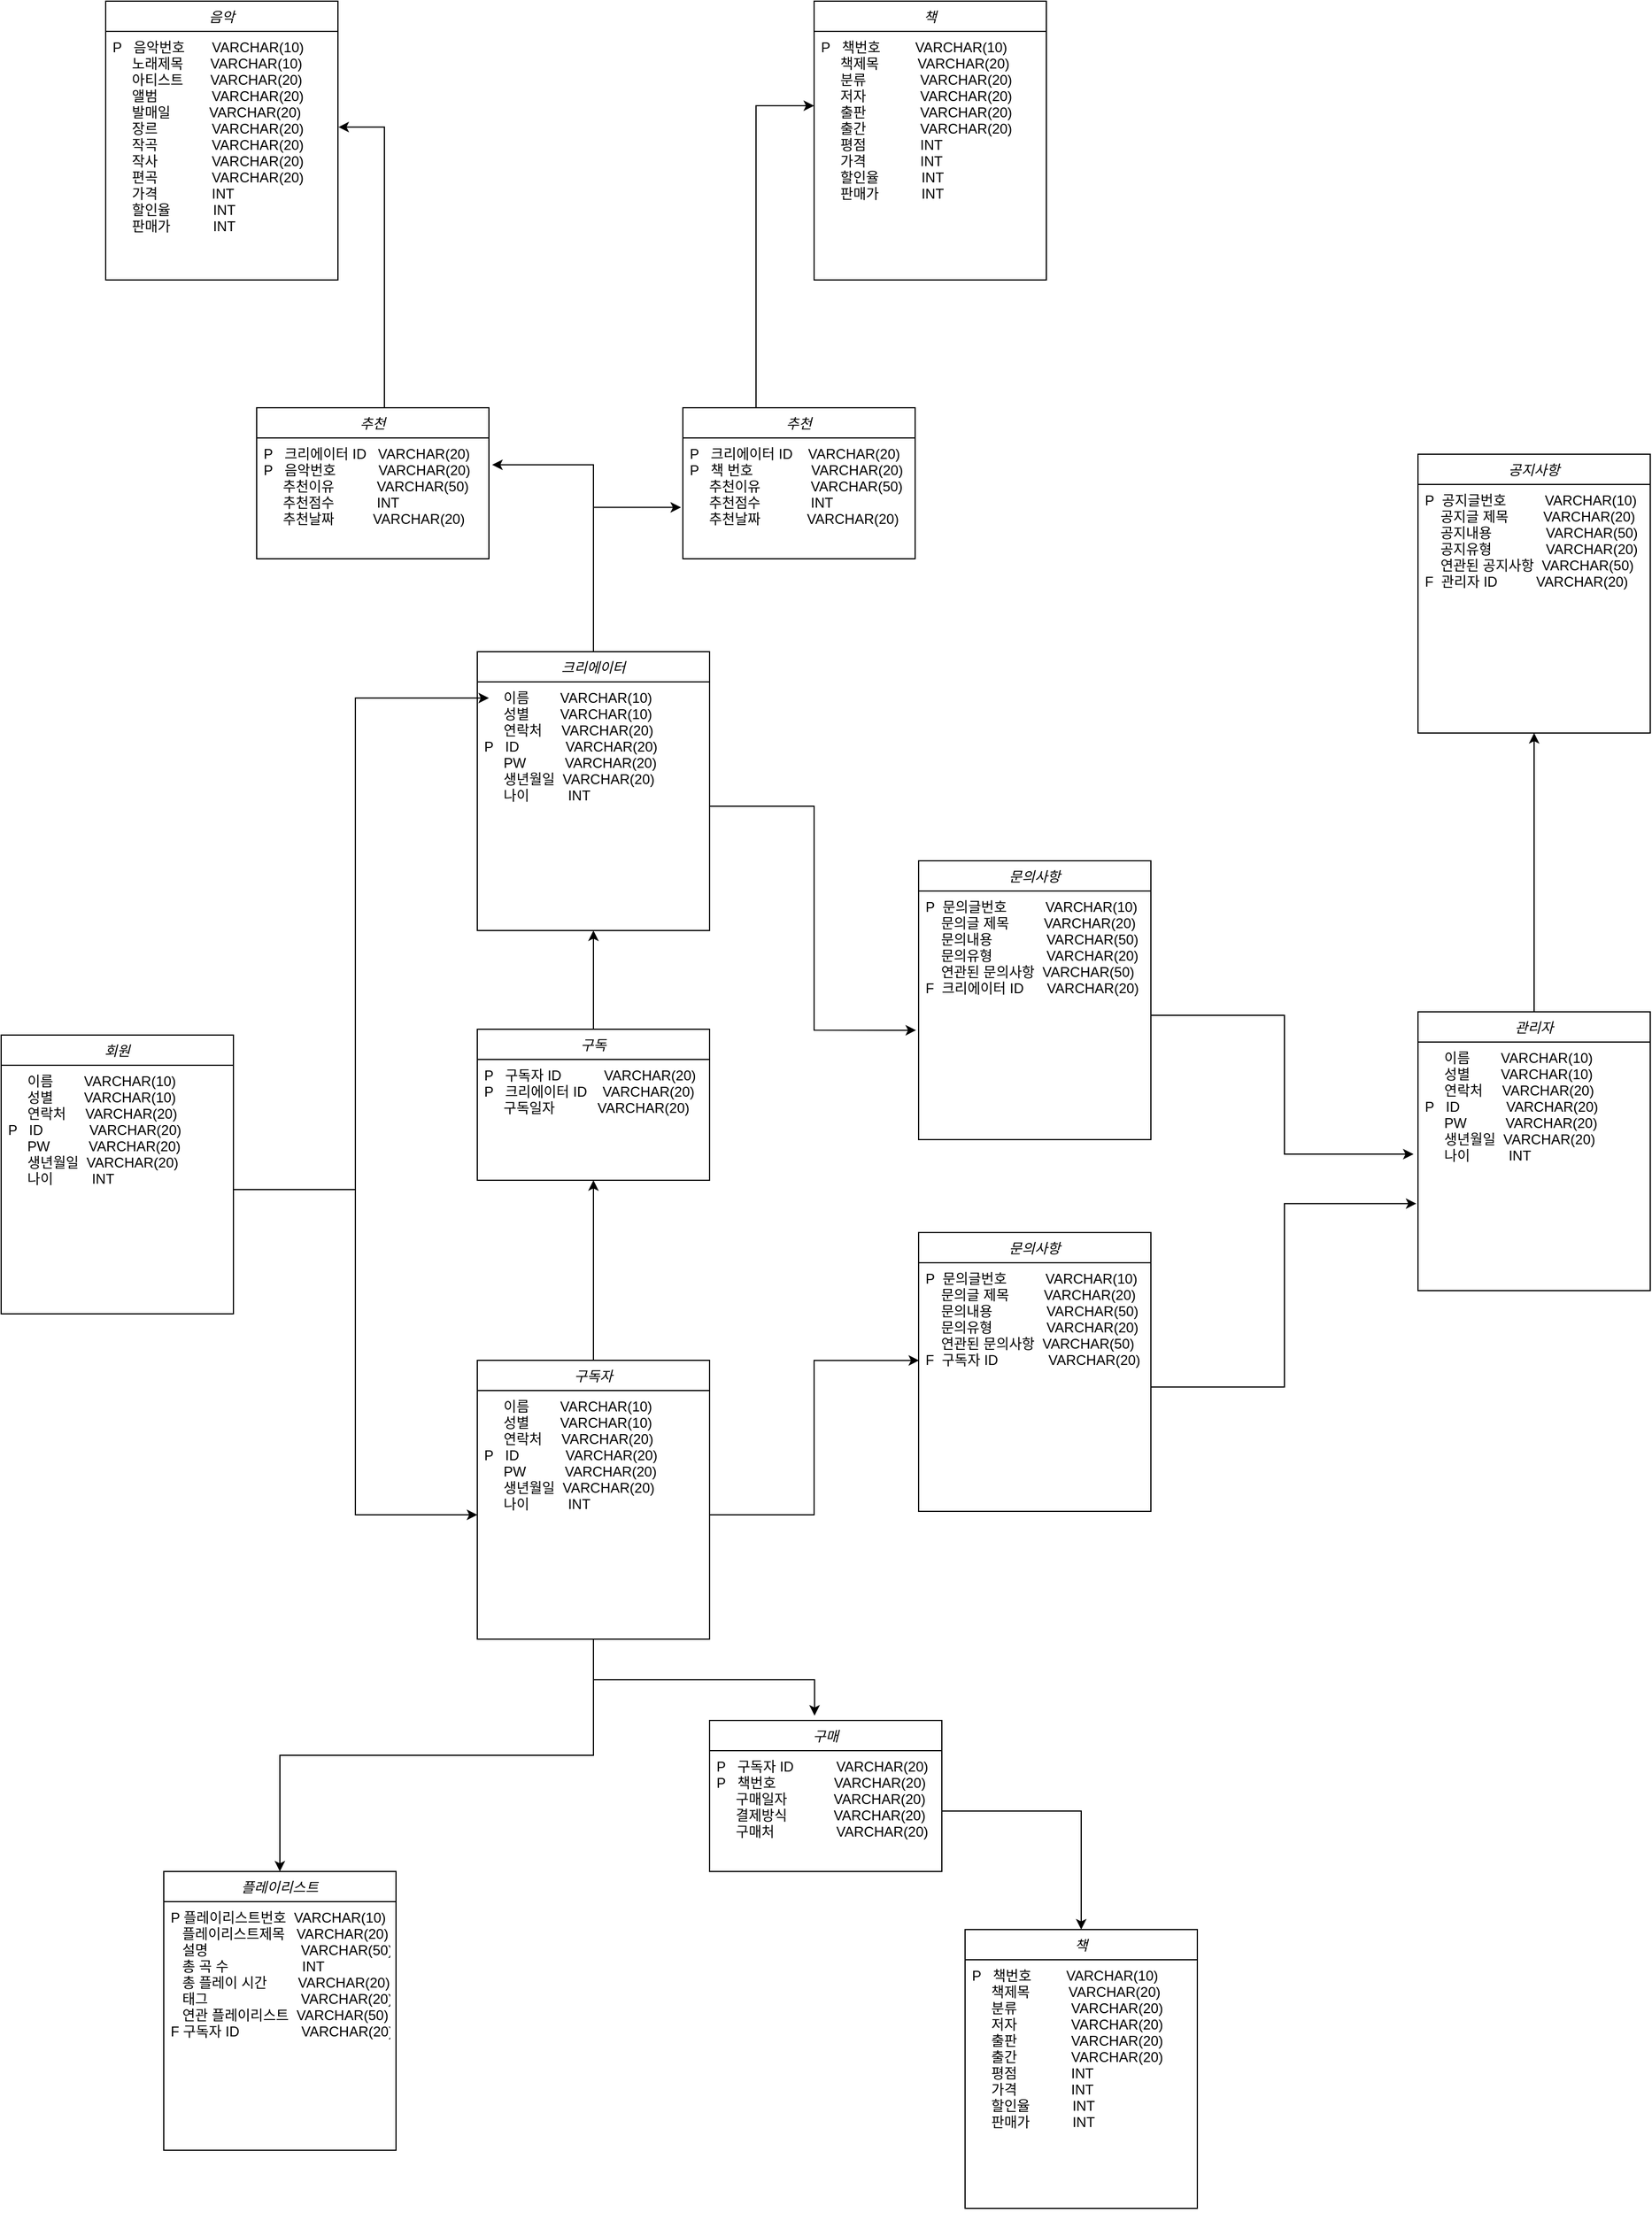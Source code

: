 <mxfile version="18.1.1" type="github">
  <diagram id="C5RBs43oDa-KdzZeNtuy" name="Page-1">
    <mxGraphModel dx="3129" dy="1733" grid="1" gridSize="10" guides="1" tooltips="1" connect="1" arrows="1" fold="1" page="1" pageScale="1" pageWidth="1654" pageHeight="2336" math="0" shadow="0">
      <root>
        <mxCell id="WIyWlLk6GJQsqaUBKTNV-0" />
        <mxCell id="WIyWlLk6GJQsqaUBKTNV-1" parent="WIyWlLk6GJQsqaUBKTNV-0" />
        <mxCell id="zkfFHV4jXpPFQw0GAbJ--0" value="회원" style="swimlane;fontStyle=2;align=center;verticalAlign=top;childLayout=stackLayout;horizontal=1;startSize=26;horizontalStack=0;resizeParent=1;resizeLast=0;collapsible=1;marginBottom=0;rounded=0;shadow=0;strokeWidth=1;" parent="WIyWlLk6GJQsqaUBKTNV-1" vertex="1">
          <mxGeometry x="140" y="1030" width="200" height="240" as="geometry">
            <mxRectangle x="230" y="140" width="160" height="26" as="alternateBounds" />
          </mxGeometry>
        </mxCell>
        <mxCell id="zkfFHV4jXpPFQw0GAbJ--1" value="      이름        VARCHAR(10) &#xa;      성별        VARCHAR(10)&#xa;      연락처     VARCHAR(20)&#xa;P    ID            VARCHAR(20)&#xa;      PW          VARCHAR(20)&#xa;      생년월일  VARCHAR(20)&#xa;      나이          INT&#xa;" style="text;align=left;verticalAlign=top;spacingLeft=4;spacingRight=4;overflow=hidden;rotatable=0;points=[[0,0.5],[1,0.5]];portConstraint=eastwest;" parent="zkfFHV4jXpPFQw0GAbJ--0" vertex="1">
          <mxGeometry y="26" width="200" height="214" as="geometry" />
        </mxCell>
        <mxCell id="vNUhuykK9QhdGrMQWIPi-41" style="edgeStyle=orthogonalEdgeStyle;rounded=0;orthogonalLoop=1;jettySize=auto;html=1;exitX=0.5;exitY=0;exitDx=0;exitDy=0;entryX=-0.008;entryY=0.575;entryDx=0;entryDy=0;entryPerimeter=0;" edge="1" parent="WIyWlLk6GJQsqaUBKTNV-1" source="vNUhuykK9QhdGrMQWIPi-2" target="vNUhuykK9QhdGrMQWIPi-32">
          <mxGeometry relative="1" as="geometry" />
        </mxCell>
        <mxCell id="vNUhuykK9QhdGrMQWIPi-56" style="edgeStyle=orthogonalEdgeStyle;rounded=0;orthogonalLoop=1;jettySize=auto;html=1;entryX=1.014;entryY=0.222;entryDx=0;entryDy=0;entryPerimeter=0;" edge="1" parent="WIyWlLk6GJQsqaUBKTNV-1" source="vNUhuykK9QhdGrMQWIPi-2" target="vNUhuykK9QhdGrMQWIPi-30">
          <mxGeometry relative="1" as="geometry" />
        </mxCell>
        <mxCell id="vNUhuykK9QhdGrMQWIPi-2" value="크리에이터" style="swimlane;fontStyle=2;align=center;verticalAlign=top;childLayout=stackLayout;horizontal=1;startSize=26;horizontalStack=0;resizeParent=1;resizeLast=0;collapsible=1;marginBottom=0;rounded=0;shadow=0;strokeWidth=1;" vertex="1" parent="WIyWlLk6GJQsqaUBKTNV-1">
          <mxGeometry x="550" y="700" width="200" height="240" as="geometry">
            <mxRectangle x="230" y="140" width="160" height="26" as="alternateBounds" />
          </mxGeometry>
        </mxCell>
        <mxCell id="vNUhuykK9QhdGrMQWIPi-39" style="edgeStyle=orthogonalEdgeStyle;rounded=0;orthogonalLoop=1;jettySize=auto;html=1;entryX=0.5;entryY=1;entryDx=0;entryDy=0;" edge="1" parent="WIyWlLk6GJQsqaUBKTNV-1" source="vNUhuykK9QhdGrMQWIPi-5" target="vNUhuykK9QhdGrMQWIPi-27">
          <mxGeometry relative="1" as="geometry" />
        </mxCell>
        <mxCell id="vNUhuykK9QhdGrMQWIPi-48" style="edgeStyle=orthogonalEdgeStyle;rounded=0;orthogonalLoop=1;jettySize=auto;html=1;exitX=0.5;exitY=1;exitDx=0;exitDy=0;entryX=0.452;entryY=-0.032;entryDx=0;entryDy=0;entryPerimeter=0;" edge="1" parent="WIyWlLk6GJQsqaUBKTNV-1" source="vNUhuykK9QhdGrMQWIPi-5" target="vNUhuykK9QhdGrMQWIPi-33">
          <mxGeometry relative="1" as="geometry" />
        </mxCell>
        <mxCell id="vNUhuykK9QhdGrMQWIPi-49" style="edgeStyle=orthogonalEdgeStyle;rounded=0;orthogonalLoop=1;jettySize=auto;html=1;exitX=0.5;exitY=1;exitDx=0;exitDy=0;entryX=0.5;entryY=0;entryDx=0;entryDy=0;" edge="1" parent="WIyWlLk6GJQsqaUBKTNV-1" source="vNUhuykK9QhdGrMQWIPi-5" target="vNUhuykK9QhdGrMQWIPi-21">
          <mxGeometry relative="1" as="geometry" />
        </mxCell>
        <mxCell id="vNUhuykK9QhdGrMQWIPi-5" value="구독자" style="swimlane;fontStyle=2;align=center;verticalAlign=top;childLayout=stackLayout;horizontal=1;startSize=26;horizontalStack=0;resizeParent=1;resizeLast=0;collapsible=1;marginBottom=0;rounded=0;shadow=0;strokeWidth=1;" vertex="1" parent="WIyWlLk6GJQsqaUBKTNV-1">
          <mxGeometry x="550" y="1310" width="200" height="240" as="geometry">
            <mxRectangle x="230" y="140" width="160" height="26" as="alternateBounds" />
          </mxGeometry>
        </mxCell>
        <mxCell id="vNUhuykK9QhdGrMQWIPi-6" value="      이름        VARCHAR(10) &#xa;      성별        VARCHAR(10)&#xa;      연락처     VARCHAR(20)&#xa;P    ID            VARCHAR(20)&#xa;      PW          VARCHAR(20)&#xa;      생년월일  VARCHAR(20)&#xa;      나이          INT&#xa;" style="text;align=left;verticalAlign=top;spacingLeft=4;spacingRight=4;overflow=hidden;rotatable=0;points=[[0,0.5],[1,0.5]];portConstraint=eastwest;" vertex="1" parent="vNUhuykK9QhdGrMQWIPi-5">
          <mxGeometry y="26" width="200" height="214" as="geometry" />
        </mxCell>
        <mxCell id="vNUhuykK9QhdGrMQWIPi-55" style="edgeStyle=orthogonalEdgeStyle;rounded=0;orthogonalLoop=1;jettySize=auto;html=1;" edge="1" parent="WIyWlLk6GJQsqaUBKTNV-1" source="vNUhuykK9QhdGrMQWIPi-7">
          <mxGeometry relative="1" as="geometry">
            <mxPoint x="1460" y="770" as="targetPoint" />
          </mxGeometry>
        </mxCell>
        <mxCell id="vNUhuykK9QhdGrMQWIPi-7" value="관리자" style="swimlane;fontStyle=2;align=center;verticalAlign=top;childLayout=stackLayout;horizontal=1;startSize=26;horizontalStack=0;resizeParent=1;resizeLast=0;collapsible=1;marginBottom=0;rounded=0;shadow=0;strokeWidth=1;" vertex="1" parent="WIyWlLk6GJQsqaUBKTNV-1">
          <mxGeometry x="1360" y="1010" width="200" height="240" as="geometry">
            <mxRectangle x="230" y="140" width="160" height="26" as="alternateBounds" />
          </mxGeometry>
        </mxCell>
        <mxCell id="vNUhuykK9QhdGrMQWIPi-8" value="      이름        VARCHAR(10) &#xa;      성별        VARCHAR(10)&#xa;      연락처     VARCHAR(20)&#xa;P    ID            VARCHAR(20)&#xa;      PW          VARCHAR(20)&#xa;      생년월일  VARCHAR(20)&#xa;      나이          INT&#xa;" style="text;align=left;verticalAlign=top;spacingLeft=4;spacingRight=4;overflow=hidden;rotatable=0;points=[[0,0.5],[1,0.5]];portConstraint=eastwest;" vertex="1" parent="vNUhuykK9QhdGrMQWIPi-7">
          <mxGeometry y="26" width="200" height="214" as="geometry" />
        </mxCell>
        <mxCell id="vNUhuykK9QhdGrMQWIPi-9" value="음악" style="swimlane;fontStyle=2;align=center;verticalAlign=top;childLayout=stackLayout;horizontal=1;startSize=26;horizontalStack=0;resizeParent=1;resizeLast=0;collapsible=1;marginBottom=0;rounded=0;shadow=0;strokeWidth=1;" vertex="1" parent="WIyWlLk6GJQsqaUBKTNV-1">
          <mxGeometry x="230" y="140" width="200" height="240" as="geometry">
            <mxRectangle x="230" y="140" width="160" height="26" as="alternateBounds" />
          </mxGeometry>
        </mxCell>
        <mxCell id="vNUhuykK9QhdGrMQWIPi-10" value="P   음악번호       VARCHAR(10) &#xa;     노래제목       VARCHAR(10)&#xa;     아티스트       VARCHAR(20)&#xa;     앨범              VARCHAR(20)&#xa;     발매일          VARCHAR(20)&#xa;     장르              VARCHAR(20)&#xa;      작곡              VARCHAR(20)&#xa;     작사              VARCHAR(20)&#xa;     편곡              VARCHAR(20)&#xa;     가격              INT&#xa;     할인율           INT&#xa;     판매가           INT&#xa;" style="text;align=left;verticalAlign=top;spacingLeft=4;spacingRight=4;overflow=hidden;rotatable=0;points=[[0,0.5],[1,0.5]];portConstraint=eastwest;" vertex="1" parent="vNUhuykK9QhdGrMQWIPi-9">
          <mxGeometry y="26" width="200" height="214" as="geometry" />
        </mxCell>
        <mxCell id="vNUhuykK9QhdGrMQWIPi-13" value="책" style="swimlane;fontStyle=2;align=center;verticalAlign=top;childLayout=stackLayout;horizontal=1;startSize=26;horizontalStack=0;resizeParent=1;resizeLast=0;collapsible=1;marginBottom=0;rounded=0;shadow=0;strokeWidth=1;" vertex="1" parent="WIyWlLk6GJQsqaUBKTNV-1">
          <mxGeometry x="840" y="140" width="200" height="240" as="geometry">
            <mxRectangle x="230" y="140" width="160" height="26" as="alternateBounds" />
          </mxGeometry>
        </mxCell>
        <mxCell id="vNUhuykK9QhdGrMQWIPi-14" value="P   책번호         VARCHAR(10) &#xa;     책제목          VARCHAR(20)&#xa;     분류              VARCHAR(20)&#xa;     저자              VARCHAR(20)&#xa;     출판              VARCHAR(20)&#xa;     출간              VARCHAR(20)&#xa;      평점              INT&#xa;     가격              INT&#xa;     할인율           INT&#xa;     판매가           INT" style="text;align=left;verticalAlign=top;spacingLeft=4;spacingRight=4;overflow=hidden;rotatable=0;points=[[0,0.5],[1,0.5]];portConstraint=eastwest;" vertex="1" parent="vNUhuykK9QhdGrMQWIPi-13">
          <mxGeometry y="26" width="200" height="214" as="geometry" />
        </mxCell>
        <mxCell id="vNUhuykK9QhdGrMQWIPi-15" value="문의사항" style="swimlane;fontStyle=2;align=center;verticalAlign=top;childLayout=stackLayout;horizontal=1;startSize=26;horizontalStack=0;resizeParent=1;resizeLast=0;collapsible=1;marginBottom=0;rounded=0;shadow=0;strokeWidth=1;" vertex="1" parent="WIyWlLk6GJQsqaUBKTNV-1">
          <mxGeometry x="930" y="880" width="200" height="240" as="geometry">
            <mxRectangle x="230" y="140" width="160" height="26" as="alternateBounds" />
          </mxGeometry>
        </mxCell>
        <mxCell id="vNUhuykK9QhdGrMQWIPi-16" value="P  문의글번호          VARCHAR(10) &#xa;    문의글 제목         VARCHAR(20)&#xa;    문의내용              VARCHAR(50)&#xa;    문의유형              VARCHAR(20)&#xa;    연관된 문의사항  VARCHAR(50)&#xa;F  크리에이터 ID      VARCHAR(20)" style="text;align=left;verticalAlign=top;spacingLeft=4;spacingRight=4;overflow=hidden;rotatable=0;points=[[0,0.5],[1,0.5]];portConstraint=eastwest;" vertex="1" parent="vNUhuykK9QhdGrMQWIPi-15">
          <mxGeometry y="26" width="200" height="214" as="geometry" />
        </mxCell>
        <mxCell id="vNUhuykK9QhdGrMQWIPi-17" value="문의사항" style="swimlane;fontStyle=2;align=center;verticalAlign=top;childLayout=stackLayout;horizontal=1;startSize=26;horizontalStack=0;resizeParent=1;resizeLast=0;collapsible=1;marginBottom=0;rounded=0;shadow=0;strokeWidth=1;" vertex="1" parent="WIyWlLk6GJQsqaUBKTNV-1">
          <mxGeometry x="930" y="1200" width="200" height="240" as="geometry">
            <mxRectangle x="230" y="140" width="160" height="26" as="alternateBounds" />
          </mxGeometry>
        </mxCell>
        <mxCell id="vNUhuykK9QhdGrMQWIPi-18" value="P  문의글번호          VARCHAR(10) &#xa;    문의글 제목         VARCHAR(20)&#xa;    문의내용              VARCHAR(50)&#xa;    문의유형              VARCHAR(20)&#xa;    연관된 문의사항  VARCHAR(50)&#xa;F  구독자 ID             VARCHAR(20)" style="text;align=left;verticalAlign=top;spacingLeft=4;spacingRight=4;overflow=hidden;rotatable=0;points=[[0,0.5],[1,0.5]];portConstraint=eastwest;" vertex="1" parent="vNUhuykK9QhdGrMQWIPi-17">
          <mxGeometry y="26" width="200" height="214" as="geometry" />
        </mxCell>
        <mxCell id="vNUhuykK9QhdGrMQWIPi-19" value="공지사항" style="swimlane;fontStyle=2;align=center;verticalAlign=top;childLayout=stackLayout;horizontal=1;startSize=26;horizontalStack=0;resizeParent=1;resizeLast=0;collapsible=1;marginBottom=0;rounded=0;shadow=0;strokeWidth=1;" vertex="1" parent="WIyWlLk6GJQsqaUBKTNV-1">
          <mxGeometry x="1360" y="530" width="200" height="240" as="geometry">
            <mxRectangle x="230" y="140" width="160" height="26" as="alternateBounds" />
          </mxGeometry>
        </mxCell>
        <mxCell id="vNUhuykK9QhdGrMQWIPi-20" value="P  공지글번호          VARCHAR(10) &#xa;    공지글 제목         VARCHAR(20)&#xa;    공지내용              VARCHAR(50)&#xa;    공지유형              VARCHAR(20)&#xa;    연관된 공지사항  VARCHAR(50)&#xa;F  관리자 ID             VARCHAR(20)" style="text;align=left;verticalAlign=top;spacingLeft=4;spacingRight=4;overflow=hidden;rotatable=0;points=[[0,0.5],[1,0.5]];portConstraint=eastwest;" vertex="1" parent="vNUhuykK9QhdGrMQWIPi-19">
          <mxGeometry y="26" width="200" height="214" as="geometry" />
        </mxCell>
        <mxCell id="vNUhuykK9QhdGrMQWIPi-21" value="플레이리스트" style="swimlane;fontStyle=2;align=center;verticalAlign=top;childLayout=stackLayout;horizontal=1;startSize=26;horizontalStack=0;resizeParent=1;resizeLast=0;collapsible=1;marginBottom=0;rounded=0;shadow=0;strokeWidth=1;" vertex="1" parent="WIyWlLk6GJQsqaUBKTNV-1">
          <mxGeometry x="280" y="1750" width="200" height="240" as="geometry">
            <mxRectangle x="230" y="140" width="160" height="26" as="alternateBounds" />
          </mxGeometry>
        </mxCell>
        <mxCell id="vNUhuykK9QhdGrMQWIPi-22" value="P 플레이리스트번호  VARCHAR(10) &#xa;   플레이리스트제목   VARCHAR(20)&#xa;   설명                        VARCHAR(50)&#xa;   총 곡 수                   INT&#xa;   총 플레이 시간        VARCHAR(20)&#xa;   태그                        VARCHAR(20)&#xa;   연관 플레이리스트  VARCHAR(50)&#xa;F 구독자 ID                VARCHAR(20)" style="text;align=left;verticalAlign=top;spacingLeft=4;spacingRight=4;overflow=hidden;rotatable=0;points=[[0,0.5],[1,0.5]];portConstraint=eastwest;" vertex="1" parent="vNUhuykK9QhdGrMQWIPi-21">
          <mxGeometry y="26" width="200" height="214" as="geometry" />
        </mxCell>
        <mxCell id="vNUhuykK9QhdGrMQWIPi-25" value="책" style="swimlane;fontStyle=2;align=center;verticalAlign=top;childLayout=stackLayout;horizontal=1;startSize=26;horizontalStack=0;resizeParent=1;resizeLast=0;collapsible=1;marginBottom=0;rounded=0;shadow=0;strokeWidth=1;" vertex="1" parent="WIyWlLk6GJQsqaUBKTNV-1">
          <mxGeometry x="970" y="1800" width="200" height="240" as="geometry">
            <mxRectangle x="230" y="140" width="160" height="26" as="alternateBounds" />
          </mxGeometry>
        </mxCell>
        <mxCell id="vNUhuykK9QhdGrMQWIPi-26" value="P   책번호         VARCHAR(10) &#xa;     책제목          VARCHAR(20)&#xa;     분류              VARCHAR(20)&#xa;     저자              VARCHAR(20)&#xa;     출판              VARCHAR(20)&#xa;     출간              VARCHAR(20)&#xa;      평점              INT&#xa;     가격              INT&#xa;     할인율           INT&#xa;     판매가           INT" style="text;align=left;verticalAlign=top;spacingLeft=4;spacingRight=4;overflow=hidden;rotatable=0;points=[[0,0.5],[1,0.5]];portConstraint=eastwest;" vertex="1" parent="vNUhuykK9QhdGrMQWIPi-25">
          <mxGeometry y="26" width="200" height="214" as="geometry" />
        </mxCell>
        <mxCell id="vNUhuykK9QhdGrMQWIPi-40" style="edgeStyle=orthogonalEdgeStyle;rounded=0;orthogonalLoop=1;jettySize=auto;html=1;entryX=0.5;entryY=1;entryDx=0;entryDy=0;" edge="1" parent="WIyWlLk6GJQsqaUBKTNV-1" source="vNUhuykK9QhdGrMQWIPi-27" target="vNUhuykK9QhdGrMQWIPi-2">
          <mxGeometry relative="1" as="geometry" />
        </mxCell>
        <mxCell id="vNUhuykK9QhdGrMQWIPi-27" value="구독" style="swimlane;fontStyle=2;align=center;verticalAlign=top;childLayout=stackLayout;horizontal=1;startSize=26;horizontalStack=0;resizeParent=1;resizeLast=0;collapsible=1;marginBottom=0;rounded=0;shadow=0;strokeWidth=1;" vertex="1" parent="WIyWlLk6GJQsqaUBKTNV-1">
          <mxGeometry x="550" y="1025" width="200" height="130" as="geometry">
            <mxRectangle x="230" y="140" width="160" height="26" as="alternateBounds" />
          </mxGeometry>
        </mxCell>
        <mxCell id="vNUhuykK9QhdGrMQWIPi-28" value="P   구독자 ID           VARCHAR(20)&#xa;P   크리에이터 ID    VARCHAR(20)&#xa;      구독일자             VARCHAR(20)&#xa;" style="text;align=left;verticalAlign=top;spacingLeft=4;spacingRight=4;overflow=hidden;rotatable=0;points=[[0,0.5],[1,0.5]];portConstraint=eastwest;" vertex="1" parent="vNUhuykK9QhdGrMQWIPi-27">
          <mxGeometry y="26" width="200" height="104" as="geometry" />
        </mxCell>
        <mxCell id="vNUhuykK9QhdGrMQWIPi-44" style="edgeStyle=orthogonalEdgeStyle;rounded=0;orthogonalLoop=1;jettySize=auto;html=1;entryX=1.002;entryY=0.385;entryDx=0;entryDy=0;entryPerimeter=0;" edge="1" parent="WIyWlLk6GJQsqaUBKTNV-1" source="vNUhuykK9QhdGrMQWIPi-29" target="vNUhuykK9QhdGrMQWIPi-10">
          <mxGeometry relative="1" as="geometry">
            <Array as="points">
              <mxPoint x="470" y="248" />
            </Array>
          </mxGeometry>
        </mxCell>
        <mxCell id="vNUhuykK9QhdGrMQWIPi-29" value="추천" style="swimlane;fontStyle=2;align=center;verticalAlign=top;childLayout=stackLayout;horizontal=1;startSize=26;horizontalStack=0;resizeParent=1;resizeLast=0;collapsible=1;marginBottom=0;rounded=0;shadow=0;strokeWidth=1;" vertex="1" parent="WIyWlLk6GJQsqaUBKTNV-1">
          <mxGeometry x="360" y="490" width="200" height="130" as="geometry">
            <mxRectangle x="230" y="140" width="160" height="26" as="alternateBounds" />
          </mxGeometry>
        </mxCell>
        <mxCell id="vNUhuykK9QhdGrMQWIPi-30" value="P   크리에이터 ID   VARCHAR(20) &#xa;P   음악번호           VARCHAR(20)&#xa;     추천이유           VARCHAR(50)&#xa;     추천점수           INT&#xa;     추천날짜           VARCHAR(20)&#xa;" style="text;align=left;verticalAlign=top;spacingLeft=4;spacingRight=4;overflow=hidden;rotatable=0;points=[[0,0.5],[1,0.5]];portConstraint=eastwest;" vertex="1" parent="vNUhuykK9QhdGrMQWIPi-29">
          <mxGeometry y="26" width="200" height="104" as="geometry" />
        </mxCell>
        <mxCell id="vNUhuykK9QhdGrMQWIPi-43" style="edgeStyle=orthogonalEdgeStyle;rounded=0;orthogonalLoop=1;jettySize=auto;html=1;" edge="1" parent="WIyWlLk6GJQsqaUBKTNV-1" source="vNUhuykK9QhdGrMQWIPi-31" target="vNUhuykK9QhdGrMQWIPi-14">
          <mxGeometry relative="1" as="geometry">
            <Array as="points">
              <mxPoint x="790" y="230" />
            </Array>
          </mxGeometry>
        </mxCell>
        <mxCell id="vNUhuykK9QhdGrMQWIPi-31" value="추천" style="swimlane;fontStyle=2;align=center;verticalAlign=top;childLayout=stackLayout;horizontal=1;startSize=26;horizontalStack=0;resizeParent=1;resizeLast=0;collapsible=1;marginBottom=0;rounded=0;shadow=0;strokeWidth=1;" vertex="1" parent="WIyWlLk6GJQsqaUBKTNV-1">
          <mxGeometry x="727" y="490" width="200" height="130" as="geometry">
            <mxRectangle x="230" y="140" width="160" height="26" as="alternateBounds" />
          </mxGeometry>
        </mxCell>
        <mxCell id="vNUhuykK9QhdGrMQWIPi-32" value="P   크리에이터 ID    VARCHAR(20)&#xa;P   책 번호               VARCHAR(20)&#xa;     추천이유             VARCHAR(50)&#xa;     추천점수             INT&#xa;     추천날짜             VARCHAR(20)" style="text;align=left;verticalAlign=top;spacingLeft=4;spacingRight=4;overflow=hidden;rotatable=0;points=[[0,0.5],[1,0.5]];portConstraint=eastwest;" vertex="1" parent="vNUhuykK9QhdGrMQWIPi-31">
          <mxGeometry y="26" width="200" height="104" as="geometry" />
        </mxCell>
        <mxCell id="vNUhuykK9QhdGrMQWIPi-33" value="구매" style="swimlane;fontStyle=2;align=center;verticalAlign=top;childLayout=stackLayout;horizontal=1;startSize=26;horizontalStack=0;resizeParent=1;resizeLast=0;collapsible=1;marginBottom=0;rounded=0;shadow=0;strokeWidth=1;" vertex="1" parent="WIyWlLk6GJQsqaUBKTNV-1">
          <mxGeometry x="750" y="1620" width="200" height="130" as="geometry">
            <mxRectangle x="230" y="140" width="160" height="26" as="alternateBounds" />
          </mxGeometry>
        </mxCell>
        <mxCell id="vNUhuykK9QhdGrMQWIPi-34" value="P   구독자 ID           VARCHAR(20)&#xa;P   책번호               VARCHAR(20)&#xa;     구매일자            VARCHAR(20)&#xa;     결제방식            VARCHAR(20)&#xa;     구매처                VARCHAR(20)&#xa;" style="text;align=left;verticalAlign=top;spacingLeft=4;spacingRight=4;overflow=hidden;rotatable=0;points=[[0,0.5],[1,0.5]];portConstraint=eastwest;" vertex="1" parent="vNUhuykK9QhdGrMQWIPi-33">
          <mxGeometry y="26" width="200" height="104" as="geometry" />
        </mxCell>
        <mxCell id="vNUhuykK9QhdGrMQWIPi-36" style="edgeStyle=orthogonalEdgeStyle;rounded=0;orthogonalLoop=1;jettySize=auto;html=1;entryX=0.05;entryY=0.065;entryDx=0;entryDy=0;entryPerimeter=0;" edge="1" parent="WIyWlLk6GJQsqaUBKTNV-1" source="zkfFHV4jXpPFQw0GAbJ--1" target="vNUhuykK9QhdGrMQWIPi-3">
          <mxGeometry relative="1" as="geometry" />
        </mxCell>
        <mxCell id="vNUhuykK9QhdGrMQWIPi-37" style="edgeStyle=orthogonalEdgeStyle;rounded=0;orthogonalLoop=1;jettySize=auto;html=1;" edge="1" parent="WIyWlLk6GJQsqaUBKTNV-1" source="zkfFHV4jXpPFQw0GAbJ--1" target="vNUhuykK9QhdGrMQWIPi-6">
          <mxGeometry relative="1" as="geometry" />
        </mxCell>
        <mxCell id="vNUhuykK9QhdGrMQWIPi-45" style="edgeStyle=orthogonalEdgeStyle;rounded=0;orthogonalLoop=1;jettySize=auto;html=1;entryX=-0.011;entryY=0.56;entryDx=0;entryDy=0;entryPerimeter=0;" edge="1" parent="WIyWlLk6GJQsqaUBKTNV-1" source="vNUhuykK9QhdGrMQWIPi-3" target="vNUhuykK9QhdGrMQWIPi-16">
          <mxGeometry relative="1" as="geometry" />
        </mxCell>
        <mxCell id="vNUhuykK9QhdGrMQWIPi-3" value="      이름        VARCHAR(10) &#xa;      성별        VARCHAR(10)&#xa;      연락처     VARCHAR(20)&#xa;P    ID            VARCHAR(20)&#xa;      PW          VARCHAR(20)&#xa;      생년월일  VARCHAR(20)&#xa;      나이          INT&#xa;" style="text;align=left;verticalAlign=top;spacingLeft=4;spacingRight=4;overflow=hidden;rotatable=0;points=[[0,0.5],[1,0.5]];portConstraint=eastwest;" vertex="1" parent="WIyWlLk6GJQsqaUBKTNV-1">
          <mxGeometry x="550" y="726" width="200" height="214" as="geometry" />
        </mxCell>
        <mxCell id="vNUhuykK9QhdGrMQWIPi-46" style="edgeStyle=orthogonalEdgeStyle;rounded=0;orthogonalLoop=1;jettySize=auto;html=1;entryX=0.002;entryY=0.393;entryDx=0;entryDy=0;entryPerimeter=0;" edge="1" parent="WIyWlLk6GJQsqaUBKTNV-1" source="vNUhuykK9QhdGrMQWIPi-6" target="vNUhuykK9QhdGrMQWIPi-18">
          <mxGeometry relative="1" as="geometry" />
        </mxCell>
        <mxCell id="vNUhuykK9QhdGrMQWIPi-50" style="edgeStyle=orthogonalEdgeStyle;rounded=0;orthogonalLoop=1;jettySize=auto;html=1;entryX=0.5;entryY=0;entryDx=0;entryDy=0;" edge="1" parent="WIyWlLk6GJQsqaUBKTNV-1" source="vNUhuykK9QhdGrMQWIPi-34" target="vNUhuykK9QhdGrMQWIPi-25">
          <mxGeometry relative="1" as="geometry" />
        </mxCell>
        <mxCell id="vNUhuykK9QhdGrMQWIPi-53" style="edgeStyle=orthogonalEdgeStyle;rounded=0;orthogonalLoop=1;jettySize=auto;html=1;entryX=-0.007;entryY=0.65;entryDx=0;entryDy=0;entryPerimeter=0;" edge="1" parent="WIyWlLk6GJQsqaUBKTNV-1" source="vNUhuykK9QhdGrMQWIPi-18" target="vNUhuykK9QhdGrMQWIPi-8">
          <mxGeometry relative="1" as="geometry" />
        </mxCell>
        <mxCell id="vNUhuykK9QhdGrMQWIPi-54" style="edgeStyle=orthogonalEdgeStyle;rounded=0;orthogonalLoop=1;jettySize=auto;html=1;entryX=-0.019;entryY=0.451;entryDx=0;entryDy=0;entryPerimeter=0;" edge="1" parent="WIyWlLk6GJQsqaUBKTNV-1" source="vNUhuykK9QhdGrMQWIPi-16" target="vNUhuykK9QhdGrMQWIPi-8">
          <mxGeometry relative="1" as="geometry" />
        </mxCell>
      </root>
    </mxGraphModel>
  </diagram>
</mxfile>
